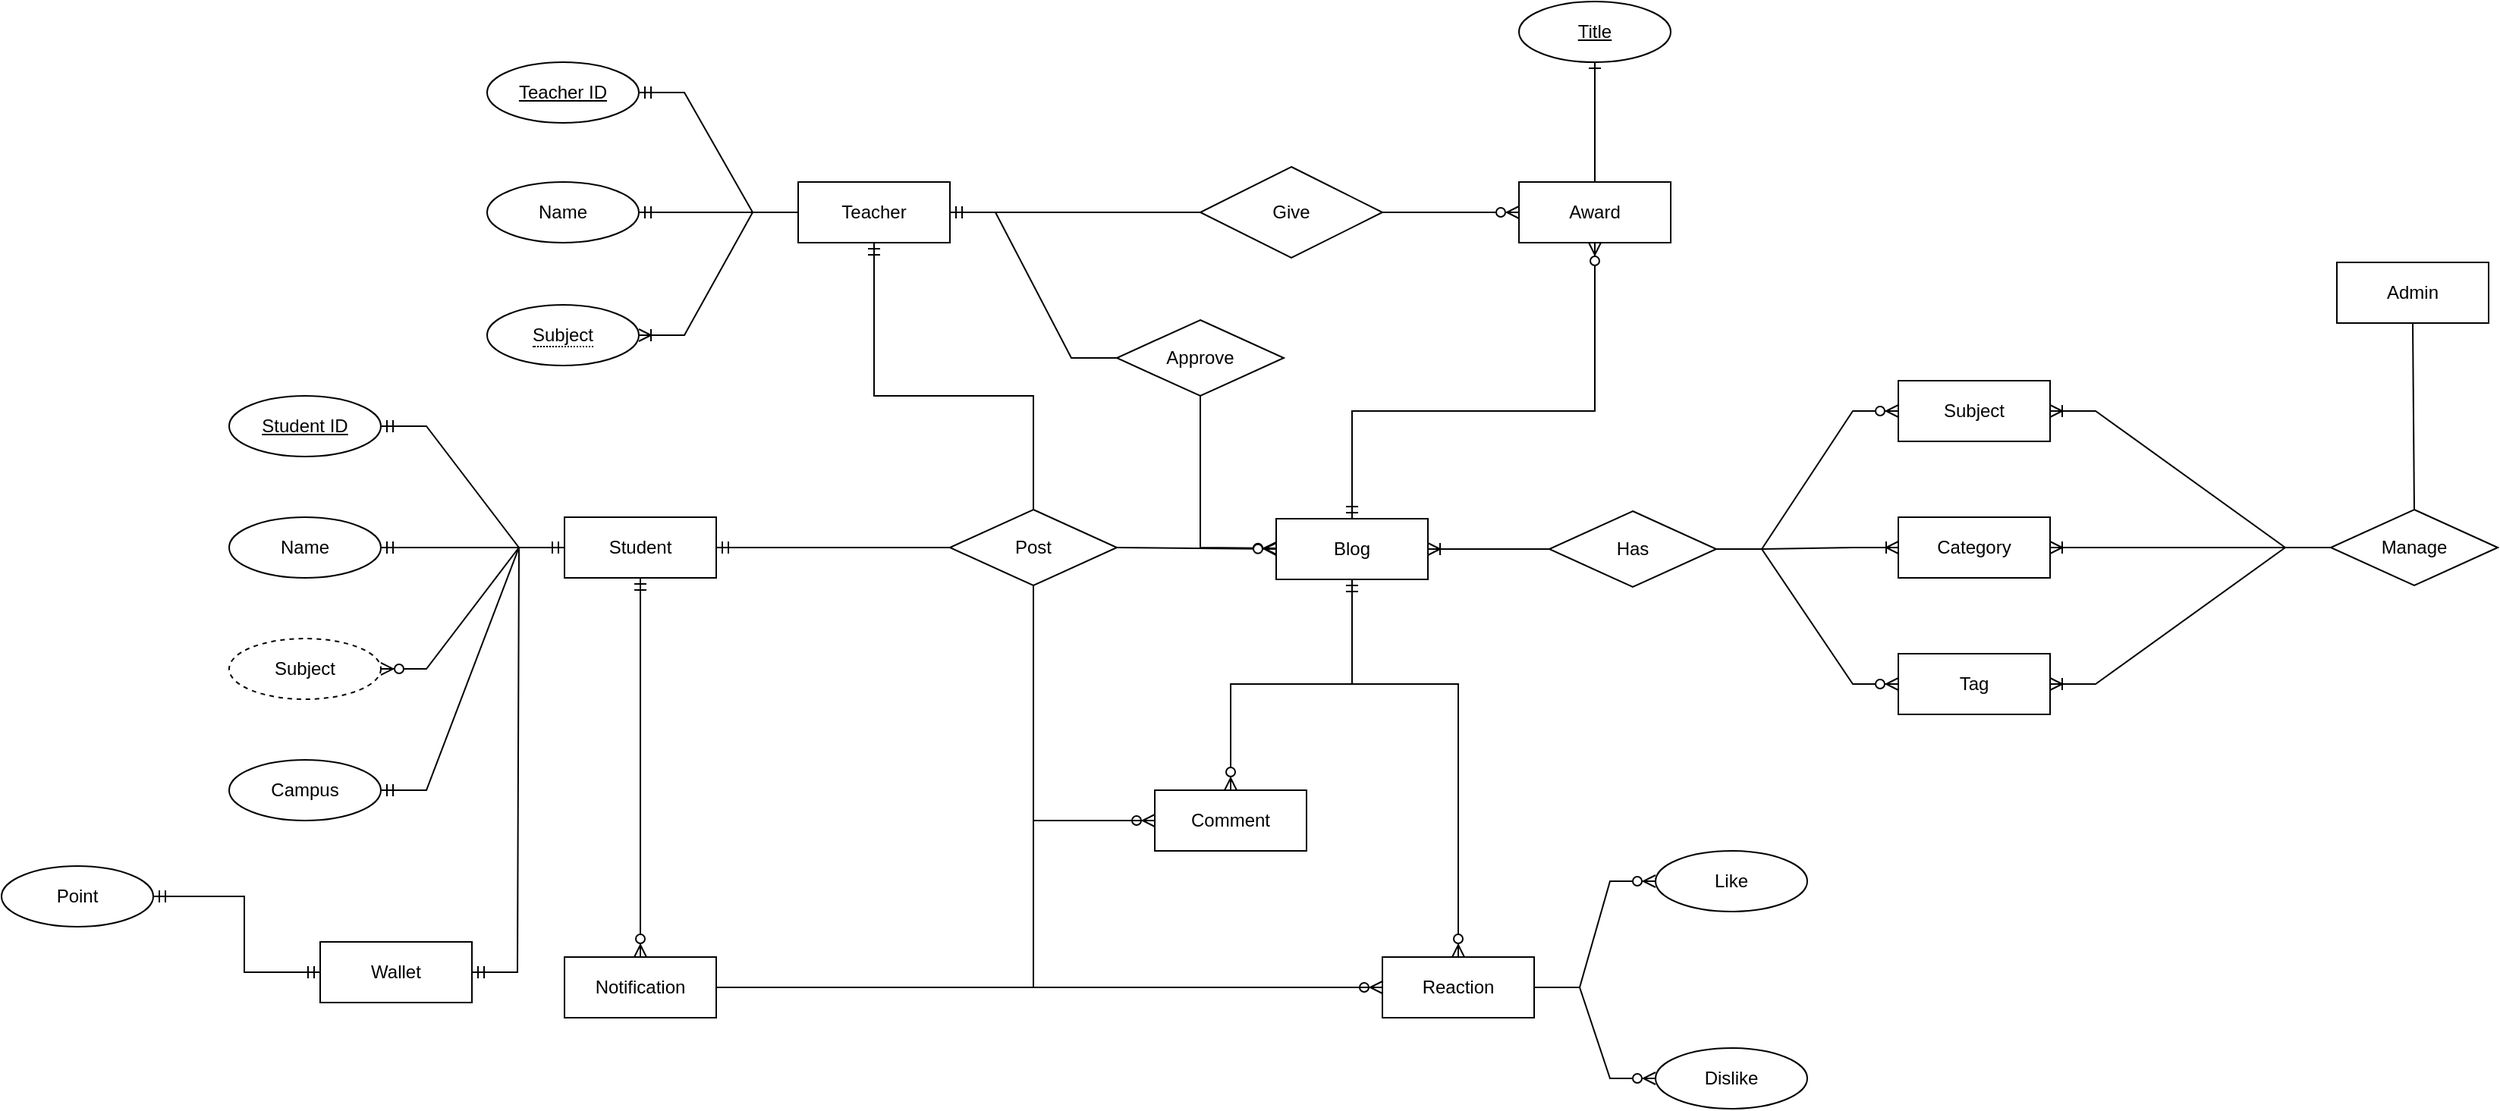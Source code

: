 <mxfile version="21.7.4" type="device">
  <diagram id="R2lEEEUBdFMjLlhIrx00" name="Page-1">
    <mxGraphModel dx="2569" dy="1888" grid="1" gridSize="10" guides="1" tooltips="1" connect="1" arrows="1" fold="1" page="1" pageScale="1" pageWidth="850" pageHeight="1100" math="0" shadow="0" extFonts="Permanent Marker^https://fonts.googleapis.com/css?family=Permanent+Marker">
      <root>
        <mxCell id="0" />
        <mxCell id="1" parent="0" />
        <mxCell id="Q9PdqyjZ0_r5eRdUzRMG-41" value="Student" style="whiteSpace=wrap;html=1;align=center;" parent="1" vertex="1">
          <mxGeometry x="91" y="190" width="100" height="40" as="geometry" />
        </mxCell>
        <mxCell id="Q9PdqyjZ0_r5eRdUzRMG-42" value="Teacher" style="whiteSpace=wrap;html=1;align=center;" parent="1" vertex="1">
          <mxGeometry x="245" y="-31" width="100" height="40" as="geometry" />
        </mxCell>
        <mxCell id="Q9PdqyjZ0_r5eRdUzRMG-43" value="Admin" style="whiteSpace=wrap;html=1;align=center;" parent="1" vertex="1">
          <mxGeometry x="1259" y="22" width="100" height="40" as="geometry" />
        </mxCell>
        <mxCell id="Q9PdqyjZ0_r5eRdUzRMG-46" value="Blog" style="whiteSpace=wrap;html=1;align=center;" parent="1" vertex="1">
          <mxGeometry x="560" y="191" width="100" height="40" as="geometry" />
        </mxCell>
        <mxCell id="Q9PdqyjZ0_r5eRdUzRMG-48" value="Approve" style="shape=rhombus;perimeter=rhombusPerimeter;whiteSpace=wrap;html=1;align=center;" parent="1" vertex="1">
          <mxGeometry x="455" y="60" width="110" height="50" as="geometry" />
        </mxCell>
        <mxCell id="Q9PdqyjZ0_r5eRdUzRMG-57" value="Student ID" style="ellipse;whiteSpace=wrap;html=1;align=center;fontStyle=4;" parent="1" vertex="1">
          <mxGeometry x="-130" y="110" width="100" height="40" as="geometry" />
        </mxCell>
        <mxCell id="Q9PdqyjZ0_r5eRdUzRMG-58" value="Name" style="ellipse;whiteSpace=wrap;html=1;align=center;" parent="1" vertex="1">
          <mxGeometry x="-130" y="190" width="100" height="40" as="geometry" />
        </mxCell>
        <mxCell id="Q9PdqyjZ0_r5eRdUzRMG-84" value="" style="edgeStyle=entityRelationEdgeStyle;fontSize=12;html=1;endArrow=ERmandOne;rounded=0;entryX=1;entryY=0.5;entryDx=0;entryDy=0;exitX=0;exitY=0.5;exitDx=0;exitDy=0;" parent="1" source="Q9PdqyjZ0_r5eRdUzRMG-48" target="Q9PdqyjZ0_r5eRdUzRMG-42" edge="1">
          <mxGeometry width="100" height="100" relative="1" as="geometry">
            <mxPoint x="475" as="sourcePoint" />
            <mxPoint x="555" y="-136" as="targetPoint" />
          </mxGeometry>
        </mxCell>
        <mxCell id="Q9PdqyjZ0_r5eRdUzRMG-85" value="" style="fontSize=12;html=1;endArrow=ERzeroToMany;endFill=1;rounded=0;exitX=0.5;exitY=1;exitDx=0;exitDy=0;" parent="1" source="Q9PdqyjZ0_r5eRdUzRMG-48" target="Q9PdqyjZ0_r5eRdUzRMG-46" edge="1">
          <mxGeometry width="100" height="100" relative="1" as="geometry">
            <mxPoint x="540" y="10" as="sourcePoint" />
            <mxPoint x="470" y="300" as="targetPoint" />
            <Array as="points">
              <mxPoint x="510" y="210" />
            </Array>
          </mxGeometry>
        </mxCell>
        <mxCell id="Q9PdqyjZ0_r5eRdUzRMG-93" value="Teacher ID" style="ellipse;whiteSpace=wrap;html=1;align=center;fontStyle=4;" parent="1" vertex="1">
          <mxGeometry x="40" y="-110" width="100" height="40" as="geometry" />
        </mxCell>
        <mxCell id="Q9PdqyjZ0_r5eRdUzRMG-96" value="Name" style="ellipse;whiteSpace=wrap;html=1;align=center;" parent="1" vertex="1">
          <mxGeometry x="40" y="-31" width="100" height="40" as="geometry" />
        </mxCell>
        <mxCell id="Q9PdqyjZ0_r5eRdUzRMG-98" value="Subject" style="ellipse;whiteSpace=wrap;html=1;align=center;dashed=1;" parent="1" vertex="1">
          <mxGeometry x="-130" y="270" width="100" height="40" as="geometry" />
        </mxCell>
        <mxCell id="Q9PdqyjZ0_r5eRdUzRMG-101" value="&lt;span style=&quot;border-bottom: 1px dotted&quot;&gt;Subject&lt;/span&gt;" style="ellipse;whiteSpace=wrap;html=1;align=center;" parent="1" vertex="1">
          <mxGeometry x="40" y="50" width="100" height="40" as="geometry" />
        </mxCell>
        <mxCell id="Q9PdqyjZ0_r5eRdUzRMG-104" value="Post" style="shape=rhombus;perimeter=rhombusPerimeter;whiteSpace=wrap;html=1;align=center;" parent="1" vertex="1">
          <mxGeometry x="345" y="185" width="110" height="50" as="geometry" />
        </mxCell>
        <mxCell id="Q9PdqyjZ0_r5eRdUzRMG-105" value="" style="edgeStyle=entityRelationEdgeStyle;fontSize=12;html=1;endArrow=ERmandOne;rounded=0;entryX=1;entryY=0.5;entryDx=0;entryDy=0;exitX=0;exitY=0.5;exitDx=0;exitDy=0;" parent="1" source="Q9PdqyjZ0_r5eRdUzRMG-104" target="Q9PdqyjZ0_r5eRdUzRMG-41" edge="1">
          <mxGeometry width="100" height="100" relative="1" as="geometry">
            <mxPoint x="460" y="270" as="sourcePoint" />
            <mxPoint x="330" y="315" as="targetPoint" />
          </mxGeometry>
        </mxCell>
        <mxCell id="Q9PdqyjZ0_r5eRdUzRMG-106" value="" style="fontSize=12;html=1;endArrow=ERzeroToMany;endFill=1;rounded=0;exitX=1;exitY=0.5;exitDx=0;exitDy=0;entryX=0;entryY=0.5;entryDx=0;entryDy=0;" parent="1" source="Q9PdqyjZ0_r5eRdUzRMG-104" target="Q9PdqyjZ0_r5eRdUzRMG-46" edge="1">
          <mxGeometry width="100" height="100" relative="1" as="geometry">
            <mxPoint x="595" y="379" as="sourcePoint" />
            <mxPoint x="595" y="240" as="targetPoint" />
          </mxGeometry>
        </mxCell>
        <mxCell id="Q9PdqyjZ0_r5eRdUzRMG-111" value="Has" style="shape=rhombus;perimeter=rhombusPerimeter;whiteSpace=wrap;html=1;align=center;" parent="1" vertex="1">
          <mxGeometry x="740" y="186" width="110" height="50" as="geometry" />
        </mxCell>
        <mxCell id="Q9PdqyjZ0_r5eRdUzRMG-112" value="" style="edgeStyle=entityRelationEdgeStyle;fontSize=12;html=1;endArrow=ERzeroToMany;endFill=1;rounded=0;exitX=1;exitY=0.5;exitDx=0;exitDy=0;entryX=0;entryY=0.5;entryDx=0;entryDy=0;" parent="1" source="Q9PdqyjZ0_r5eRdUzRMG-111" target="Q9PdqyjZ0_r5eRdUzRMG-113" edge="1">
          <mxGeometry width="100" height="100" relative="1" as="geometry">
            <mxPoint x="800" y="370" as="sourcePoint" />
            <mxPoint x="930" y="120" as="targetPoint" />
          </mxGeometry>
        </mxCell>
        <mxCell id="Q9PdqyjZ0_r5eRdUzRMG-113" value="Subject" style="whiteSpace=wrap;html=1;align=center;" parent="1" vertex="1">
          <mxGeometry x="970" y="100" width="100" height="40" as="geometry" />
        </mxCell>
        <mxCell id="Q9PdqyjZ0_r5eRdUzRMG-114" value="" style="edgeStyle=entityRelationEdgeStyle;fontSize=12;html=1;endArrow=ERoneToMany;rounded=0;exitX=1;exitY=0.5;exitDx=0;exitDy=0;" parent="1" source="Q9PdqyjZ0_r5eRdUzRMG-111" target="Q9PdqyjZ0_r5eRdUzRMG-115" edge="1">
          <mxGeometry width="100" height="100" relative="1" as="geometry">
            <mxPoint x="800" y="370" as="sourcePoint" />
            <mxPoint x="960" y="260" as="targetPoint" />
          </mxGeometry>
        </mxCell>
        <mxCell id="Q9PdqyjZ0_r5eRdUzRMG-115" value="Category" style="whiteSpace=wrap;html=1;align=center;" parent="1" vertex="1">
          <mxGeometry x="970" y="190" width="100" height="40" as="geometry" />
        </mxCell>
        <mxCell id="Q9PdqyjZ0_r5eRdUzRMG-116" value="" style="edgeStyle=entityRelationEdgeStyle;fontSize=12;html=1;endArrow=ERzeroToMany;endFill=1;rounded=0;exitX=1;exitY=0.5;exitDx=0;exitDy=0;" parent="1" source="Q9PdqyjZ0_r5eRdUzRMG-111" target="Q9PdqyjZ0_r5eRdUzRMG-117" edge="1">
          <mxGeometry width="100" height="100" relative="1" as="geometry">
            <mxPoint x="800" y="370" as="sourcePoint" />
            <mxPoint x="970" y="300" as="targetPoint" />
          </mxGeometry>
        </mxCell>
        <mxCell id="Q9PdqyjZ0_r5eRdUzRMG-117" value="Tag" style="whiteSpace=wrap;html=1;align=center;" parent="1" vertex="1">
          <mxGeometry x="970" y="280" width="100" height="40" as="geometry" />
        </mxCell>
        <mxCell id="Q9PdqyjZ0_r5eRdUzRMG-118" value="" style="edgeStyle=entityRelationEdgeStyle;fontSize=12;html=1;endArrow=ERmandOne;rounded=0;entryX=1;entryY=0.5;entryDx=0;entryDy=0;exitX=0;exitY=0.5;exitDx=0;exitDy=0;" parent="1" source="Q9PdqyjZ0_r5eRdUzRMG-119" target="Q9PdqyjZ0_r5eRdUzRMG-42" edge="1">
          <mxGeometry width="100" height="100" relative="1" as="geometry">
            <mxPoint x="530" as="sourcePoint" />
            <mxPoint x="560" y="-32.18" as="targetPoint" />
          </mxGeometry>
        </mxCell>
        <mxCell id="Q9PdqyjZ0_r5eRdUzRMG-119" value="Give" style="shape=rhombus;perimeter=rhombusPerimeter;whiteSpace=wrap;html=1;align=center;" parent="1" vertex="1">
          <mxGeometry x="510" y="-41" width="120" height="60" as="geometry" />
        </mxCell>
        <mxCell id="Q9PdqyjZ0_r5eRdUzRMG-120" value="" style="fontSize=12;html=1;endArrow=ERzeroToMany;endFill=1;rounded=0;exitX=1;exitY=0.5;exitDx=0;exitDy=0;entryX=0;entryY=0.5;entryDx=0;entryDy=0;" parent="1" source="Q9PdqyjZ0_r5eRdUzRMG-119" target="Q9PdqyjZ0_r5eRdUzRMG-121" edge="1">
          <mxGeometry width="100" height="100" relative="1" as="geometry">
            <mxPoint x="680" y="19" as="sourcePoint" />
            <mxPoint x="710" y="-11" as="targetPoint" />
          </mxGeometry>
        </mxCell>
        <mxCell id="Q9PdqyjZ0_r5eRdUzRMG-121" value="Award" style="whiteSpace=wrap;html=1;align=center;" parent="1" vertex="1">
          <mxGeometry x="720" y="-31" width="100" height="40" as="geometry" />
        </mxCell>
        <mxCell id="Q9PdqyjZ0_r5eRdUzRMG-122" value="" style="fontSize=12;html=1;endArrow=ERzeroToMany;startArrow=ERmandOne;rounded=0;exitX=0.5;exitY=0;exitDx=0;exitDy=0;entryX=0.5;entryY=1;entryDx=0;entryDy=0;" parent="1" source="Q9PdqyjZ0_r5eRdUzRMG-46" edge="1">
          <mxGeometry width="100" height="100" relative="1" as="geometry">
            <mxPoint x="607" y="190" as="sourcePoint" />
            <mxPoint x="770" y="9" as="targetPoint" />
            <Array as="points">
              <mxPoint x="610" y="120" />
              <mxPoint x="770" y="120" />
            </Array>
          </mxGeometry>
        </mxCell>
        <mxCell id="Q9PdqyjZ0_r5eRdUzRMG-127" value="" style="edgeStyle=entityRelationEdgeStyle;fontSize=12;html=1;endArrow=ERmandOne;rounded=0;exitX=0;exitY=0.5;exitDx=0;exitDy=0;entryX=1;entryY=0.5;entryDx=0;entryDy=0;" parent="1" source="Q9PdqyjZ0_r5eRdUzRMG-41" target="Q9PdqyjZ0_r5eRdUzRMG-57" edge="1">
          <mxGeometry width="100" height="100" relative="1" as="geometry">
            <mxPoint x="60" y="140" as="sourcePoint" />
            <mxPoint x="160" y="40" as="targetPoint" />
          </mxGeometry>
        </mxCell>
        <mxCell id="Q9PdqyjZ0_r5eRdUzRMG-128" value="" style="edgeStyle=entityRelationEdgeStyle;fontSize=12;html=1;endArrow=ERmandOne;rounded=0;exitX=0;exitY=0.5;exitDx=0;exitDy=0;entryX=1;entryY=0.5;entryDx=0;entryDy=0;" parent="1" source="Q9PdqyjZ0_r5eRdUzRMG-41" target="Q9PdqyjZ0_r5eRdUzRMG-58" edge="1">
          <mxGeometry width="100" height="100" relative="1" as="geometry">
            <mxPoint x="100" y="220" as="sourcePoint" />
            <mxPoint x="-40" y="140" as="targetPoint" />
          </mxGeometry>
        </mxCell>
        <mxCell id="Q9PdqyjZ0_r5eRdUzRMG-130" value="" style="edgeStyle=entityRelationEdgeStyle;fontSize=12;html=1;endArrow=ERmandOne;rounded=0;exitX=0;exitY=0.5;exitDx=0;exitDy=0;entryX=1;entryY=0.5;entryDx=0;entryDy=0;" parent="1" source="Q9PdqyjZ0_r5eRdUzRMG-42" target="Q9PdqyjZ0_r5eRdUzRMG-93" edge="1">
          <mxGeometry width="100" height="100" relative="1" as="geometry">
            <mxPoint x="120" y="220" as="sourcePoint" />
            <mxPoint x="20" y="140" as="targetPoint" />
          </mxGeometry>
        </mxCell>
        <mxCell id="Q9PdqyjZ0_r5eRdUzRMG-131" value="" style="edgeStyle=entityRelationEdgeStyle;fontSize=12;html=1;endArrow=ERmandOne;rounded=0;exitX=0;exitY=0.5;exitDx=0;exitDy=0;entryX=1;entryY=0.5;entryDx=0;entryDy=0;" parent="1" source="Q9PdqyjZ0_r5eRdUzRMG-42" target="Q9PdqyjZ0_r5eRdUzRMG-96" edge="1">
          <mxGeometry width="100" height="100" relative="1" as="geometry">
            <mxPoint x="120" y="220" as="sourcePoint" />
            <mxPoint x="20" y="220" as="targetPoint" />
          </mxGeometry>
        </mxCell>
        <mxCell id="Q9PdqyjZ0_r5eRdUzRMG-132" value="" style="edgeStyle=entityRelationEdgeStyle;fontSize=12;html=1;endArrow=ERoneToMany;rounded=0;exitX=0;exitY=0.5;exitDx=0;exitDy=0;entryX=1;entryY=0.5;entryDx=0;entryDy=0;" parent="1" source="Q9PdqyjZ0_r5eRdUzRMG-42" target="Q9PdqyjZ0_r5eRdUzRMG-101" edge="1">
          <mxGeometry width="100" height="100" relative="1" as="geometry">
            <mxPoint x="80" y="140" as="sourcePoint" />
            <mxPoint x="180" y="40" as="targetPoint" />
          </mxGeometry>
        </mxCell>
        <mxCell id="Q9PdqyjZ0_r5eRdUzRMG-133" value="" style="fontSize=12;html=1;endArrow=ERone;endFill=1;rounded=0;exitX=0.5;exitY=0;exitDx=0;exitDy=0;entryX=0.5;entryY=1;entryDx=0;entryDy=0;" parent="1" source="Q9PdqyjZ0_r5eRdUzRMG-121" target="Q9PdqyjZ0_r5eRdUzRMG-137" edge="1">
          <mxGeometry width="100" height="100" relative="1" as="geometry">
            <mxPoint x="730" y="140" as="sourcePoint" />
            <mxPoint x="770" y="-110" as="targetPoint" />
          </mxGeometry>
        </mxCell>
        <mxCell id="Q9PdqyjZ0_r5eRdUzRMG-137" value="Title" style="ellipse;whiteSpace=wrap;html=1;align=center;fontStyle=4;" parent="1" vertex="1">
          <mxGeometry x="720" y="-150" width="100" height="40" as="geometry" />
        </mxCell>
        <mxCell id="Q9PdqyjZ0_r5eRdUzRMG-139" value="" style="fontSize=12;html=1;endArrow=ERzeroToMany;startArrow=ERmandOne;rounded=0;exitX=0.5;exitY=1;exitDx=0;exitDy=0;entryX=0.5;entryY=0;entryDx=0;entryDy=0;" parent="1" source="Q9PdqyjZ0_r5eRdUzRMG-46" target="Q9PdqyjZ0_r5eRdUzRMG-140" edge="1">
          <mxGeometry width="100" height="100" relative="1" as="geometry">
            <mxPoint x="620" y="201" as="sourcePoint" />
            <mxPoint x="530" y="350" as="targetPoint" />
            <Array as="points">
              <mxPoint x="610" y="300" />
              <mxPoint x="530" y="300" />
            </Array>
          </mxGeometry>
        </mxCell>
        <mxCell id="Q9PdqyjZ0_r5eRdUzRMG-140" value="Comment" style="whiteSpace=wrap;html=1;align=center;" parent="1" vertex="1">
          <mxGeometry x="480" y="370" width="100" height="40" as="geometry" />
        </mxCell>
        <mxCell id="Q9PdqyjZ0_r5eRdUzRMG-142" value="" style="fontSize=12;html=1;endArrow=ERzeroToMany;startArrow=ERmandOne;rounded=0;exitX=0.5;exitY=1;exitDx=0;exitDy=0;" parent="1" source="Q9PdqyjZ0_r5eRdUzRMG-46" target="Q9PdqyjZ0_r5eRdUzRMG-143" edge="1">
          <mxGeometry width="100" height="100" relative="1" as="geometry">
            <mxPoint x="620" y="241" as="sourcePoint" />
            <mxPoint x="680" y="370" as="targetPoint" />
            <Array as="points">
              <mxPoint x="610" y="300" />
              <mxPoint x="680" y="300" />
            </Array>
          </mxGeometry>
        </mxCell>
        <mxCell id="Q9PdqyjZ0_r5eRdUzRMG-143" value="Reaction" style="whiteSpace=wrap;html=1;align=center;" parent="1" vertex="1">
          <mxGeometry x="630" y="480" width="100" height="40" as="geometry" />
        </mxCell>
        <mxCell id="Q9PdqyjZ0_r5eRdUzRMG-144" value="" style="fontSize=12;html=1;endArrow=ERzeroToMany;endFill=1;rounded=0;exitX=0.5;exitY=1;exitDx=0;exitDy=0;entryX=0;entryY=0.5;entryDx=0;entryDy=0;" parent="1" source="Q9PdqyjZ0_r5eRdUzRMG-104" target="Q9PdqyjZ0_r5eRdUzRMG-140" edge="1">
          <mxGeometry width="100" height="100" relative="1" as="geometry">
            <mxPoint x="470" y="220" as="sourcePoint" />
            <mxPoint x="570" y="221" as="targetPoint" />
            <Array as="points">
              <mxPoint x="400" y="390" />
            </Array>
          </mxGeometry>
        </mxCell>
        <mxCell id="Q9PdqyjZ0_r5eRdUzRMG-145" value="" style="fontSize=12;html=1;endArrow=ERzeroToMany;endFill=1;rounded=0;exitX=0.5;exitY=1;exitDx=0;exitDy=0;entryX=0;entryY=0.5;entryDx=0;entryDy=0;" parent="1" source="Q9PdqyjZ0_r5eRdUzRMG-104" target="Q9PdqyjZ0_r5eRdUzRMG-143" edge="1">
          <mxGeometry width="100" height="100" relative="1" as="geometry">
            <mxPoint x="410" y="245" as="sourcePoint" />
            <mxPoint x="490" y="400" as="targetPoint" />
            <Array as="points">
              <mxPoint x="400" y="500" />
            </Array>
          </mxGeometry>
        </mxCell>
        <mxCell id="Q9PdqyjZ0_r5eRdUzRMG-146" value="" style="edgeStyle=entityRelationEdgeStyle;fontSize=12;html=1;endArrow=ERzeroToMany;endFill=1;rounded=0;exitX=1;exitY=0.5;exitDx=0;exitDy=0;" parent="1" source="Q9PdqyjZ0_r5eRdUzRMG-143" target="Q9PdqyjZ0_r5eRdUzRMG-147" edge="1">
          <mxGeometry width="100" height="100" relative="1" as="geometry">
            <mxPoint x="660" y="400" as="sourcePoint" />
            <mxPoint x="850" y="420" as="targetPoint" />
          </mxGeometry>
        </mxCell>
        <mxCell id="Q9PdqyjZ0_r5eRdUzRMG-147" value="Like" style="ellipse;whiteSpace=wrap;html=1;align=center;" parent="1" vertex="1">
          <mxGeometry x="810" y="410" width="100" height="40" as="geometry" />
        </mxCell>
        <mxCell id="Q9PdqyjZ0_r5eRdUzRMG-148" value="" style="edgeStyle=entityRelationEdgeStyle;fontSize=12;html=1;endArrow=ERzeroToMany;endFill=1;rounded=0;exitX=1;exitY=0.5;exitDx=0;exitDy=0;" parent="1" source="Q9PdqyjZ0_r5eRdUzRMG-143" target="Q9PdqyjZ0_r5eRdUzRMG-149" edge="1">
          <mxGeometry width="100" height="100" relative="1" as="geometry">
            <mxPoint x="740" y="510" as="sourcePoint" />
            <mxPoint x="820" y="550" as="targetPoint" />
          </mxGeometry>
        </mxCell>
        <mxCell id="Q9PdqyjZ0_r5eRdUzRMG-149" value="Dislike" style="ellipse;whiteSpace=wrap;html=1;align=center;" parent="1" vertex="1">
          <mxGeometry x="810" y="540" width="100" height="40" as="geometry" />
        </mxCell>
        <mxCell id="Q9PdqyjZ0_r5eRdUzRMG-151" value="" style="edgeStyle=entityRelationEdgeStyle;fontSize=12;html=1;endArrow=ERzeroToMany;startArrow=ERmandOne;rounded=0;exitX=0;exitY=0.5;exitDx=0;exitDy=0;entryX=1;entryY=0.5;entryDx=0;entryDy=0;" parent="1" source="Q9PdqyjZ0_r5eRdUzRMG-41" target="Q9PdqyjZ0_r5eRdUzRMG-98" edge="1">
          <mxGeometry width="100" height="100" relative="1" as="geometry">
            <mxPoint x="10" y="400" as="sourcePoint" />
            <mxPoint x="110" y="300" as="targetPoint" />
          </mxGeometry>
        </mxCell>
        <mxCell id="Q9PdqyjZ0_r5eRdUzRMG-152" value="Wallet" style="whiteSpace=wrap;html=1;align=center;" parent="1" vertex="1">
          <mxGeometry x="-70" y="470" width="100" height="40" as="geometry" />
        </mxCell>
        <mxCell id="Q9PdqyjZ0_r5eRdUzRMG-154" value="" style="fontSize=12;html=1;endArrow=ERmandOne;startArrow=ERmandOne;rounded=0;exitX=0;exitY=0.5;exitDx=0;exitDy=0;entryX=1;entryY=0.5;entryDx=0;entryDy=0;" parent="1" source="Q9PdqyjZ0_r5eRdUzRMG-152" target="Q9PdqyjZ0_r5eRdUzRMG-155" edge="1">
          <mxGeometry width="100" height="100" relative="1" as="geometry">
            <mxPoint x="30" y="400" as="sourcePoint" />
            <mxPoint x="-190" y="360" as="targetPoint" />
            <Array as="points">
              <mxPoint x="-120" y="490" />
              <mxPoint x="-120" y="440" />
            </Array>
          </mxGeometry>
        </mxCell>
        <mxCell id="Q9PdqyjZ0_r5eRdUzRMG-155" value="Point" style="ellipse;whiteSpace=wrap;html=1;align=center;" parent="1" vertex="1">
          <mxGeometry x="-280" y="420" width="100" height="40" as="geometry" />
        </mxCell>
        <mxCell id="Q9PdqyjZ0_r5eRdUzRMG-157" value="Manage" style="shape=rhombus;perimeter=rhombusPerimeter;whiteSpace=wrap;html=1;align=center;" parent="1" vertex="1">
          <mxGeometry x="1255" y="185" width="110" height="50" as="geometry" />
        </mxCell>
        <mxCell id="Q9PdqyjZ0_r5eRdUzRMG-158" value="" style="edgeStyle=entityRelationEdgeStyle;fontSize=12;html=1;endArrow=ERoneToMany;rounded=0;exitX=0;exitY=0.5;exitDx=0;exitDy=0;entryX=1;entryY=0.5;entryDx=0;entryDy=0;" parent="1" source="Q9PdqyjZ0_r5eRdUzRMG-157" target="Q9PdqyjZ0_r5eRdUzRMG-113" edge="1">
          <mxGeometry width="100" height="100" relative="1" as="geometry">
            <mxPoint x="1150" y="190" as="sourcePoint" />
            <mxPoint x="1120" y="260" as="targetPoint" />
          </mxGeometry>
        </mxCell>
        <mxCell id="Q9PdqyjZ0_r5eRdUzRMG-159" value="" style="edgeStyle=entityRelationEdgeStyle;fontSize=12;html=1;endArrow=ERoneToMany;rounded=0;exitX=0;exitY=0.5;exitDx=0;exitDy=0;entryX=1;entryY=0.5;entryDx=0;entryDy=0;" parent="1" source="Q9PdqyjZ0_r5eRdUzRMG-157" target="Q9PdqyjZ0_r5eRdUzRMG-115" edge="1">
          <mxGeometry width="100" height="100" relative="1" as="geometry">
            <mxPoint x="870" y="230" as="sourcePoint" />
            <mxPoint x="990" y="230" as="targetPoint" />
          </mxGeometry>
        </mxCell>
        <mxCell id="Q9PdqyjZ0_r5eRdUzRMG-160" value="" style="edgeStyle=entityRelationEdgeStyle;fontSize=12;html=1;endArrow=ERoneToMany;rounded=0;exitX=0;exitY=0.5;exitDx=0;exitDy=0;entryX=1;entryY=0.5;entryDx=0;entryDy=0;" parent="1" source="Q9PdqyjZ0_r5eRdUzRMG-157" target="Q9PdqyjZ0_r5eRdUzRMG-117" edge="1">
          <mxGeometry width="100" height="100" relative="1" as="geometry">
            <mxPoint x="1265" y="220" as="sourcePoint" />
            <mxPoint x="1080" y="220" as="targetPoint" />
          </mxGeometry>
        </mxCell>
        <mxCell id="Q9PdqyjZ0_r5eRdUzRMG-161" value="" style="endArrow=none;html=1;rounded=0;exitX=0.5;exitY=1;exitDx=0;exitDy=0;entryX=0.5;entryY=0;entryDx=0;entryDy=0;" parent="1" source="Q9PdqyjZ0_r5eRdUzRMG-43" target="Q9PdqyjZ0_r5eRdUzRMG-157" edge="1">
          <mxGeometry relative="1" as="geometry">
            <mxPoint x="1120" y="250" as="sourcePoint" />
            <mxPoint x="1280" y="250" as="targetPoint" />
          </mxGeometry>
        </mxCell>
        <mxCell id="Q9PdqyjZ0_r5eRdUzRMG-162" value="Campus" style="ellipse;whiteSpace=wrap;html=1;align=center;" parent="1" vertex="1">
          <mxGeometry x="-130" y="350" width="100" height="40" as="geometry" />
        </mxCell>
        <mxCell id="Q9PdqyjZ0_r5eRdUzRMG-163" value="" style="edgeStyle=entityRelationEdgeStyle;fontSize=12;html=1;endArrow=ERmandOne;startArrow=ERmandOne;rounded=0;exitX=1;exitY=0.5;exitDx=0;exitDy=0;entryX=0;entryY=0.5;entryDx=0;entryDy=0;" parent="1" source="Q9PdqyjZ0_r5eRdUzRMG-162" target="Q9PdqyjZ0_r5eRdUzRMG-41" edge="1">
          <mxGeometry width="100" height="100" relative="1" as="geometry">
            <mxPoint x="-100" y="300" as="sourcePoint" />
            <mxPoint y="200" as="targetPoint" />
          </mxGeometry>
        </mxCell>
        <mxCell id="Q9PdqyjZ0_r5eRdUzRMG-164" value="" style="edgeStyle=entityRelationEdgeStyle;fontSize=12;html=1;endArrow=ERmandOne;startArrow=ERmandOne;rounded=0;entryX=0;entryY=0.5;entryDx=0;entryDy=0;exitX=1;exitY=0.5;exitDx=0;exitDy=0;" parent="1" source="Q9PdqyjZ0_r5eRdUzRMG-152" target="Q9PdqyjZ0_r5eRdUzRMG-41" edge="1">
          <mxGeometry width="100" height="100" relative="1" as="geometry">
            <mxPoint x="220" y="540" as="sourcePoint" />
            <mxPoint x="320" y="440" as="targetPoint" />
          </mxGeometry>
        </mxCell>
        <mxCell id="Q9PdqyjZ0_r5eRdUzRMG-165" value="Notification" style="whiteSpace=wrap;html=1;align=center;" parent="1" vertex="1">
          <mxGeometry x="91" y="480" width="100" height="40" as="geometry" />
        </mxCell>
        <mxCell id="Q9PdqyjZ0_r5eRdUzRMG-167" value="" style="fontSize=12;html=1;endArrow=ERzeroToMany;startArrow=ERmandOne;rounded=0;entryX=0.5;entryY=0;entryDx=0;entryDy=0;exitX=0.5;exitY=1;exitDx=0;exitDy=0;" parent="1" source="Q9PdqyjZ0_r5eRdUzRMG-41" target="Q9PdqyjZ0_r5eRdUzRMG-165" edge="1">
          <mxGeometry width="100" height="100" relative="1" as="geometry">
            <mxPoint x="300" y="430" as="sourcePoint" />
            <mxPoint x="520" y="320" as="targetPoint" />
          </mxGeometry>
        </mxCell>
        <mxCell id="Q9PdqyjZ0_r5eRdUzRMG-169" value="" style="endArrow=none;html=1;rounded=0;exitX=1;exitY=0.5;exitDx=0;exitDy=0;entryX=0;entryY=0.5;entryDx=0;entryDy=0;" parent="1" source="Q9PdqyjZ0_r5eRdUzRMG-165" target="Q9PdqyjZ0_r5eRdUzRMG-143" edge="1">
          <mxGeometry relative="1" as="geometry">
            <mxPoint x="390" y="370" as="sourcePoint" />
            <mxPoint x="550" y="370" as="targetPoint" />
          </mxGeometry>
        </mxCell>
        <mxCell id="Q9PdqyjZ0_r5eRdUzRMG-170" value="" style="endArrow=none;html=1;rounded=0;exitX=1;exitY=0.5;exitDx=0;exitDy=0;entryX=0;entryY=0.5;entryDx=0;entryDy=0;" parent="1" source="Q9PdqyjZ0_r5eRdUzRMG-165" target="Q9PdqyjZ0_r5eRdUzRMG-140" edge="1">
          <mxGeometry relative="1" as="geometry">
            <mxPoint x="390" y="370" as="sourcePoint" />
            <mxPoint x="440" y="460" as="targetPoint" />
            <Array as="points">
              <mxPoint x="400" y="500" />
              <mxPoint x="400" y="390" />
            </Array>
          </mxGeometry>
        </mxCell>
        <mxCell id="Q9PdqyjZ0_r5eRdUzRMG-171" value="" style="edgeStyle=entityRelationEdgeStyle;fontSize=12;html=1;endArrow=ERoneToMany;rounded=0;entryX=1;entryY=0.5;entryDx=0;entryDy=0;exitX=0;exitY=0.5;exitDx=0;exitDy=0;" parent="1" source="Q9PdqyjZ0_r5eRdUzRMG-111" target="Q9PdqyjZ0_r5eRdUzRMG-46" edge="1">
          <mxGeometry width="100" height="100" relative="1" as="geometry">
            <mxPoint x="680" y="260" as="sourcePoint" />
            <mxPoint x="940" y="320" as="targetPoint" />
          </mxGeometry>
        </mxCell>
        <mxCell id="Ahik7Zepey-24phcymOm-2" value="" style="fontSize=12;html=1;endArrow=ERmandOne;rounded=0;entryX=0.5;entryY=1;entryDx=0;entryDy=0;exitX=0.5;exitY=0;exitDx=0;exitDy=0;" edge="1" parent="1" source="Q9PdqyjZ0_r5eRdUzRMG-104" target="Q9PdqyjZ0_r5eRdUzRMG-42">
          <mxGeometry width="100" height="100" relative="1" as="geometry">
            <mxPoint x="480" y="230" as="sourcePoint" />
            <mxPoint x="580" y="130" as="targetPoint" />
            <Array as="points">
              <mxPoint x="400" y="110" />
              <mxPoint x="295" y="110" />
            </Array>
          </mxGeometry>
        </mxCell>
      </root>
    </mxGraphModel>
  </diagram>
</mxfile>

